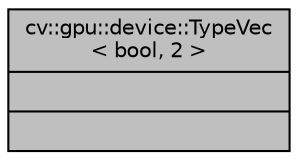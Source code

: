 digraph "cv::gpu::device::TypeVec&lt; bool, 2 &gt;"
{
 // LATEX_PDF_SIZE
  edge [fontname="Helvetica",fontsize="10",labelfontname="Helvetica",labelfontsize="10"];
  node [fontname="Helvetica",fontsize="10",shape=record];
  Node1 [label="{cv::gpu::device::TypeVec\l\< bool, 2 \>\n||}",height=0.2,width=0.4,color="black", fillcolor="grey75", style="filled", fontcolor="black",tooltip=" "];
}

